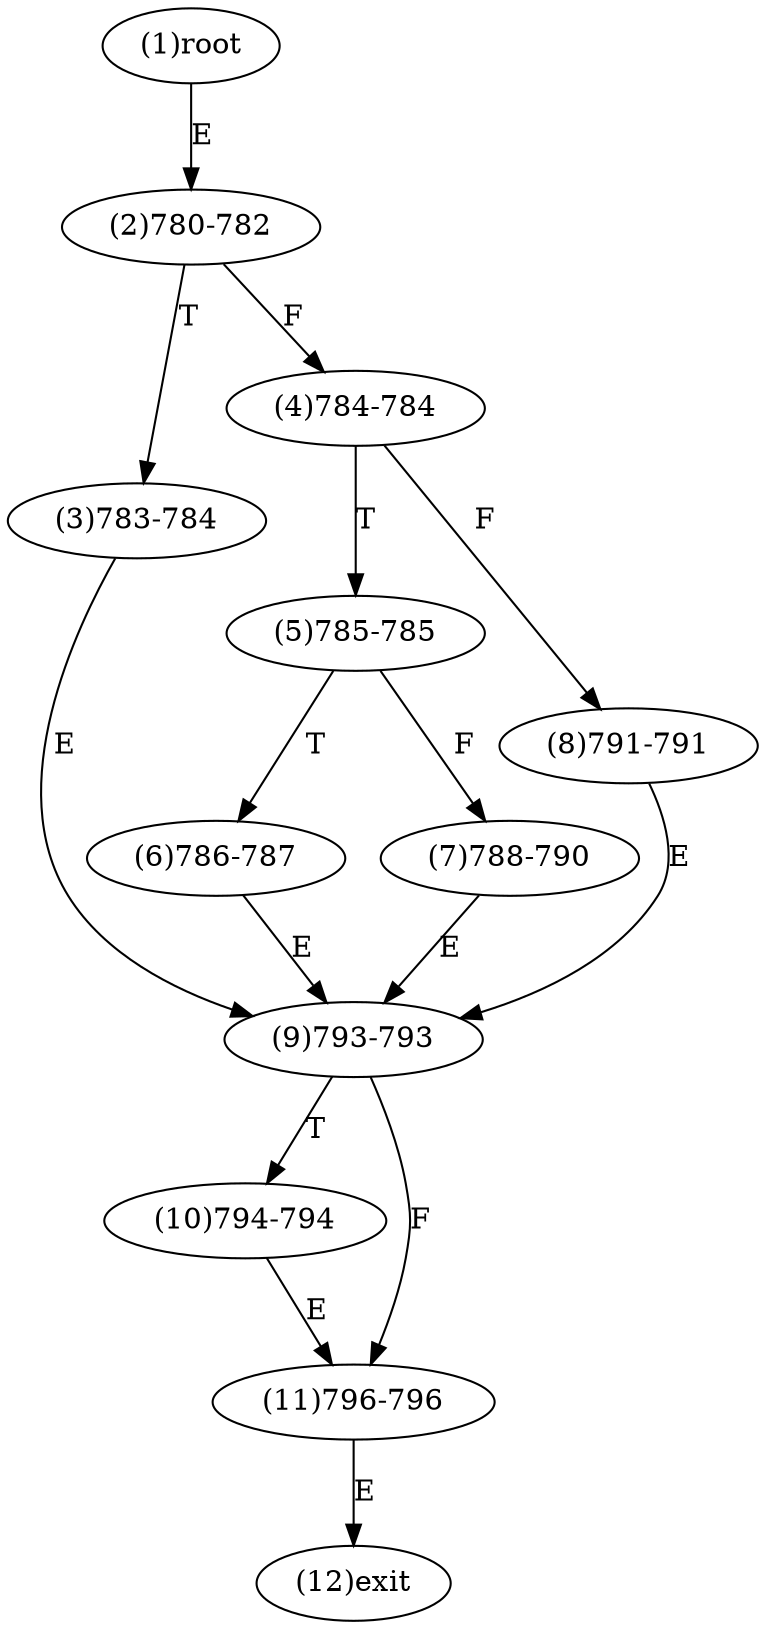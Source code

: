 digraph "" { 
1[ label="(1)root"];
2[ label="(2)780-782"];
3[ label="(3)783-784"];
4[ label="(4)784-784"];
5[ label="(5)785-785"];
6[ label="(6)786-787"];
7[ label="(7)788-790"];
8[ label="(8)791-791"];
9[ label="(9)793-793"];
10[ label="(10)794-794"];
11[ label="(11)796-796"];
12[ label="(12)exit"];
1->2[ label="E"];
2->4[ label="F"];
2->3[ label="T"];
3->9[ label="E"];
4->8[ label="F"];
4->5[ label="T"];
5->7[ label="F"];
5->6[ label="T"];
6->9[ label="E"];
7->9[ label="E"];
8->9[ label="E"];
9->11[ label="F"];
9->10[ label="T"];
10->11[ label="E"];
11->12[ label="E"];
}